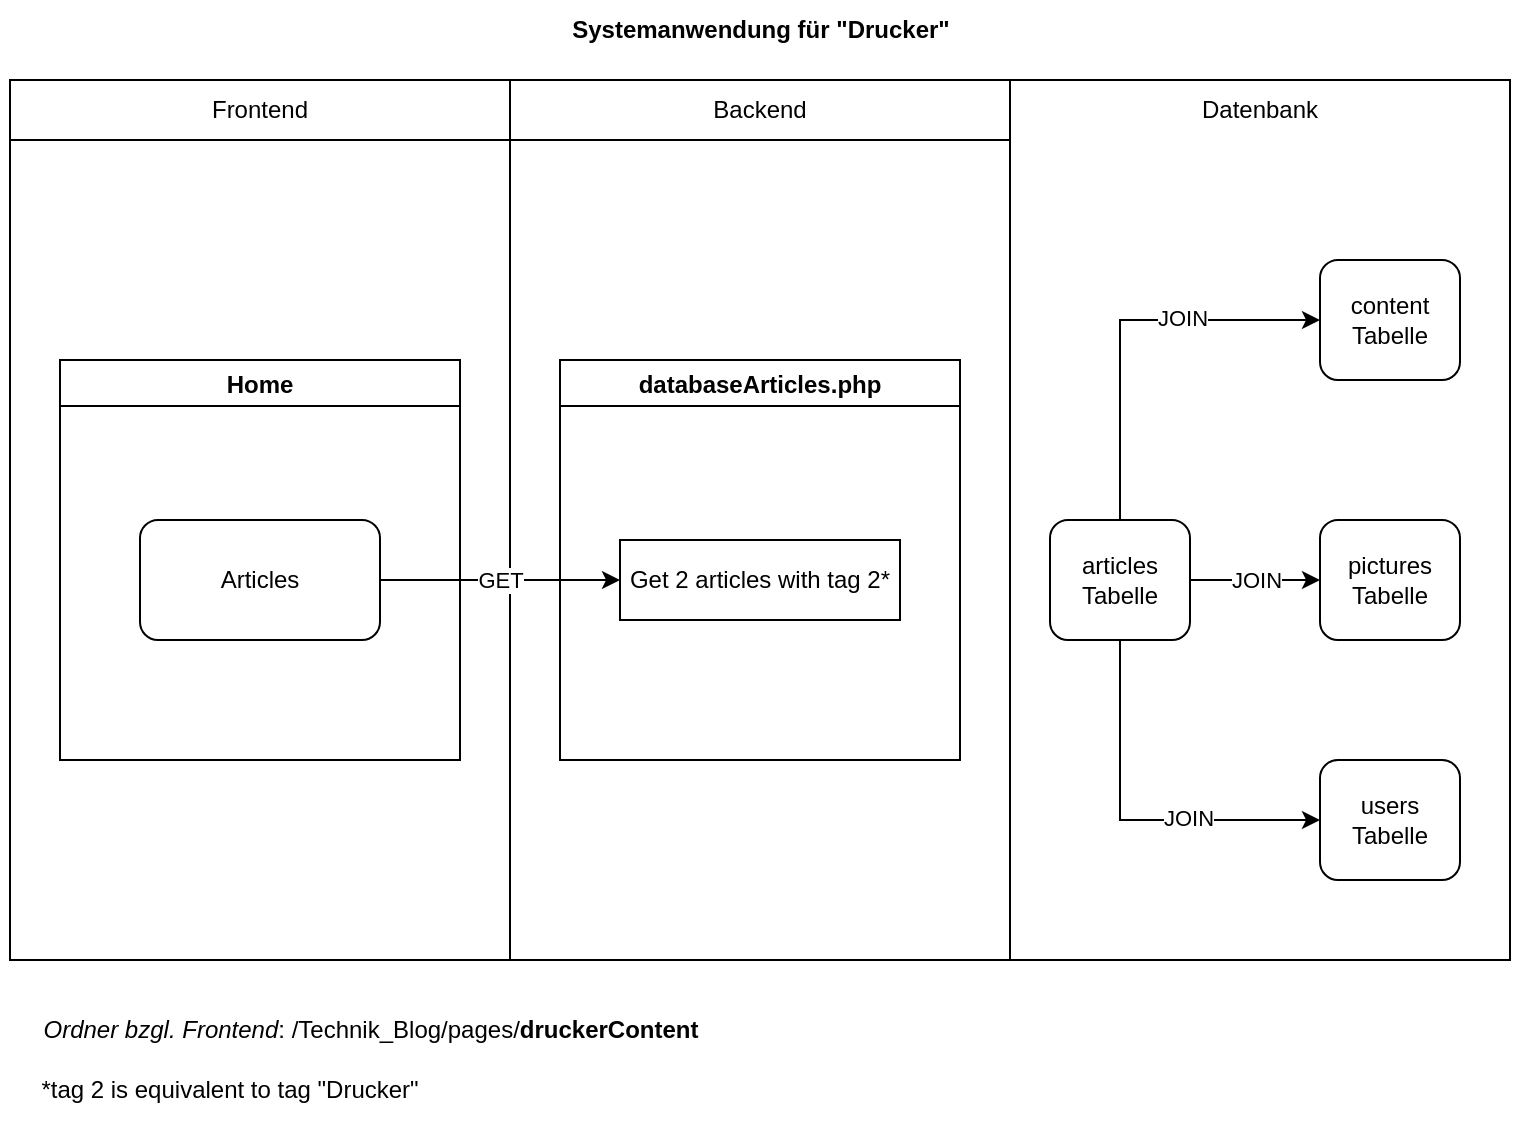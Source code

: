 <mxfile version="20.0.4" type="github">
  <diagram id="GPVNlUdv42vTJCBi7Wxd" name="Page-1">
    <mxGraphModel dx="1351" dy="1772" grid="1" gridSize="10" guides="1" tooltips="1" connect="1" arrows="1" fold="1" page="1" pageScale="1" pageWidth="827" pageHeight="1169" math="0" shadow="0">
      <root>
        <mxCell id="0" />
        <mxCell id="1" parent="0" />
        <mxCell id="AQ-8HOtOhwurITKGxNNY-1" value="Systemanwendung für &quot;Drucker&quot;" style="text;html=1;strokeColor=none;fillColor=none;align=center;verticalAlign=middle;whiteSpace=wrap;rounded=0;fontStyle=1" parent="1" vertex="1">
          <mxGeometry x="350.75" y="-1160" width="208.5" height="30" as="geometry" />
        </mxCell>
        <mxCell id="AQ-8HOtOhwurITKGxNNY-2" value="" style="rounded=0;whiteSpace=wrap;html=1;labelPosition=center;verticalLabelPosition=top;align=center;verticalAlign=bottom;spacingTop=0;" parent="1" vertex="1">
          <mxGeometry x="80" y="-1120" width="250" height="440" as="geometry" />
        </mxCell>
        <mxCell id="AQ-8HOtOhwurITKGxNNY-3" value="" style="rounded=0;whiteSpace=wrap;html=1;" parent="1" vertex="1">
          <mxGeometry x="330" y="-1120" width="250" height="440" as="geometry" />
        </mxCell>
        <mxCell id="AQ-8HOtOhwurITKGxNNY-5" value="Frontend" style="text;html=1;strokeColor=none;fillColor=none;align=center;verticalAlign=middle;whiteSpace=wrap;rounded=0;" parent="1" vertex="1">
          <mxGeometry x="175" y="-1120" width="60" height="30" as="geometry" />
        </mxCell>
        <mxCell id="AQ-8HOtOhwurITKGxNNY-7" value="Backend" style="text;html=1;strokeColor=none;fillColor=none;align=center;verticalAlign=middle;whiteSpace=wrap;rounded=0;" parent="1" vertex="1">
          <mxGeometry x="425" y="-1120" width="60" height="30" as="geometry" />
        </mxCell>
        <mxCell id="AQ-8HOtOhwurITKGxNNY-8" value="" style="endArrow=none;html=1;rounded=0;" parent="1" edge="1">
          <mxGeometry width="50" height="50" relative="1" as="geometry">
            <mxPoint x="80" y="-1090" as="sourcePoint" />
            <mxPoint x="830" y="-1090" as="targetPoint" />
          </mxGeometry>
        </mxCell>
        <mxCell id="AQ-8HOtOhwurITKGxNNY-9" value="Home" style="swimlane;" parent="1" vertex="1">
          <mxGeometry x="105" y="-980" width="200" height="200" as="geometry" />
        </mxCell>
        <mxCell id="AQ-8HOtOhwurITKGxNNY-10" value="Articles" style="rounded=1;whiteSpace=wrap;html=1;" parent="AQ-8HOtOhwurITKGxNNY-9" vertex="1">
          <mxGeometry x="40" y="80" width="120" height="60" as="geometry" />
        </mxCell>
        <mxCell id="AQ-8HOtOhwurITKGxNNY-11" value="databaseArticles.php" style="swimlane;" parent="1" vertex="1">
          <mxGeometry x="355" y="-980" width="200" height="200" as="geometry" />
        </mxCell>
        <mxCell id="AQ-8HOtOhwurITKGxNNY-12" value="Get 2 articles with tag 2*" style="rounded=0;whiteSpace=wrap;html=1;" parent="AQ-8HOtOhwurITKGxNNY-11" vertex="1">
          <mxGeometry x="30" y="90" width="140" height="40" as="geometry" />
        </mxCell>
        <mxCell id="AQ-8HOtOhwurITKGxNNY-14" value="&lt;i&gt;Ordner bzgl. Frontend&lt;/i&gt;: /Technik_Blog/pages/&lt;b&gt;druckerContent&lt;/b&gt;" style="text;html=1;align=center;verticalAlign=middle;resizable=0;points=[];autosize=1;strokeColor=none;fillColor=none;" parent="1" vertex="1">
          <mxGeometry x="85" y="-660" width="350" height="30" as="geometry" />
        </mxCell>
        <mxCell id="AQ-8HOtOhwurITKGxNNY-15" value="*tag 2 is equivalent to tag &quot;Drucker&quot;" style="text;html=1;strokeColor=none;fillColor=none;align=center;verticalAlign=middle;whiteSpace=wrap;rounded=0;" parent="1" vertex="1">
          <mxGeometry x="75" y="-630" width="230" height="30" as="geometry" />
        </mxCell>
        <mxCell id="AQ-8HOtOhwurITKGxNNY-16" value="GET" style="endArrow=classic;html=1;rounded=0;exitX=1;exitY=0.5;exitDx=0;exitDy=0;entryX=0;entryY=0.5;entryDx=0;entryDy=0;" parent="1" source="AQ-8HOtOhwurITKGxNNY-10" target="AQ-8HOtOhwurITKGxNNY-12" edge="1">
          <mxGeometry width="50" height="50" relative="1" as="geometry">
            <mxPoint x="380" y="-890" as="sourcePoint" />
            <mxPoint x="430" y="-940" as="targetPoint" />
          </mxGeometry>
        </mxCell>
        <mxCell id="n7xPbwuh1RVkUJvjzfGt-1" value="" style="rounded=0;whiteSpace=wrap;html=1;" vertex="1" parent="1">
          <mxGeometry x="580" y="-1120" width="250" height="440" as="geometry" />
        </mxCell>
        <mxCell id="n7xPbwuh1RVkUJvjzfGt-2" value="Datenbank" style="text;html=1;strokeColor=none;fillColor=none;align=center;verticalAlign=middle;whiteSpace=wrap;rounded=0;" vertex="1" parent="1">
          <mxGeometry x="675" y="-1120" width="60" height="30" as="geometry" />
        </mxCell>
        <mxCell id="n7xPbwuh1RVkUJvjzfGt-3" value="articles Tabelle" style="rounded=1;whiteSpace=wrap;html=1;" vertex="1" parent="1">
          <mxGeometry x="600" y="-900" width="70" height="60" as="geometry" />
        </mxCell>
        <mxCell id="n7xPbwuh1RVkUJvjzfGt-4" value="content Tabelle" style="rounded=1;whiteSpace=wrap;html=1;" vertex="1" parent="1">
          <mxGeometry x="735" y="-1030" width="70" height="60" as="geometry" />
        </mxCell>
        <mxCell id="n7xPbwuh1RVkUJvjzfGt-5" value="pictures Tabelle" style="rounded=1;whiteSpace=wrap;html=1;" vertex="1" parent="1">
          <mxGeometry x="735" y="-900" width="70" height="60" as="geometry" />
        </mxCell>
        <mxCell id="n7xPbwuh1RVkUJvjzfGt-6" value="users Tabelle" style="rounded=1;whiteSpace=wrap;html=1;" vertex="1" parent="1">
          <mxGeometry x="735" y="-780" width="70" height="60" as="geometry" />
        </mxCell>
        <mxCell id="n7xPbwuh1RVkUJvjzfGt-7" value="JOIN" style="endArrow=classic;html=1;rounded=0;exitX=1;exitY=0.5;exitDx=0;exitDy=0;entryX=0;entryY=0.5;entryDx=0;entryDy=0;" edge="1" parent="1" source="n7xPbwuh1RVkUJvjzfGt-3" target="n7xPbwuh1RVkUJvjzfGt-5">
          <mxGeometry width="50" height="50" relative="1" as="geometry">
            <mxPoint x="400" y="-880" as="sourcePoint" />
            <mxPoint x="450" y="-930" as="targetPoint" />
          </mxGeometry>
        </mxCell>
        <mxCell id="n7xPbwuh1RVkUJvjzfGt-8" value="" style="endArrow=classic;html=1;rounded=0;exitX=0.5;exitY=1;exitDx=0;exitDy=0;entryX=0;entryY=0.5;entryDx=0;entryDy=0;" edge="1" parent="1" source="n7xPbwuh1RVkUJvjzfGt-3" target="n7xPbwuh1RVkUJvjzfGt-6">
          <mxGeometry width="50" height="50" relative="1" as="geometry">
            <mxPoint x="400" y="-880" as="sourcePoint" />
            <mxPoint x="450" y="-930" as="targetPoint" />
            <Array as="points">
              <mxPoint x="635" y="-750" />
            </Array>
          </mxGeometry>
        </mxCell>
        <mxCell id="n7xPbwuh1RVkUJvjzfGt-9" value="JOIN" style="edgeLabel;html=1;align=center;verticalAlign=middle;resizable=0;points=[];" vertex="1" connectable="0" parent="n7xPbwuh1RVkUJvjzfGt-8">
          <mxGeometry x="0.296" y="1" relative="1" as="geometry">
            <mxPoint x="1" as="offset" />
          </mxGeometry>
        </mxCell>
        <mxCell id="n7xPbwuh1RVkUJvjzfGt-10" value="" style="endArrow=classic;html=1;rounded=0;exitX=0.5;exitY=0;exitDx=0;exitDy=0;entryX=0;entryY=0.5;entryDx=0;entryDy=0;" edge="1" parent="1" source="n7xPbwuh1RVkUJvjzfGt-3" target="n7xPbwuh1RVkUJvjzfGt-4">
          <mxGeometry width="50" height="50" relative="1" as="geometry">
            <mxPoint x="645" y="-830" as="sourcePoint" />
            <mxPoint x="745" y="-740" as="targetPoint" />
            <Array as="points">
              <mxPoint x="635" y="-1000" />
            </Array>
          </mxGeometry>
        </mxCell>
        <mxCell id="n7xPbwuh1RVkUJvjzfGt-11" value="JOIN" style="edgeLabel;html=1;align=center;verticalAlign=middle;resizable=0;points=[];" vertex="1" connectable="0" parent="n7xPbwuh1RVkUJvjzfGt-10">
          <mxGeometry x="0.296" y="1" relative="1" as="geometry">
            <mxPoint x="1" as="offset" />
          </mxGeometry>
        </mxCell>
      </root>
    </mxGraphModel>
  </diagram>
</mxfile>
